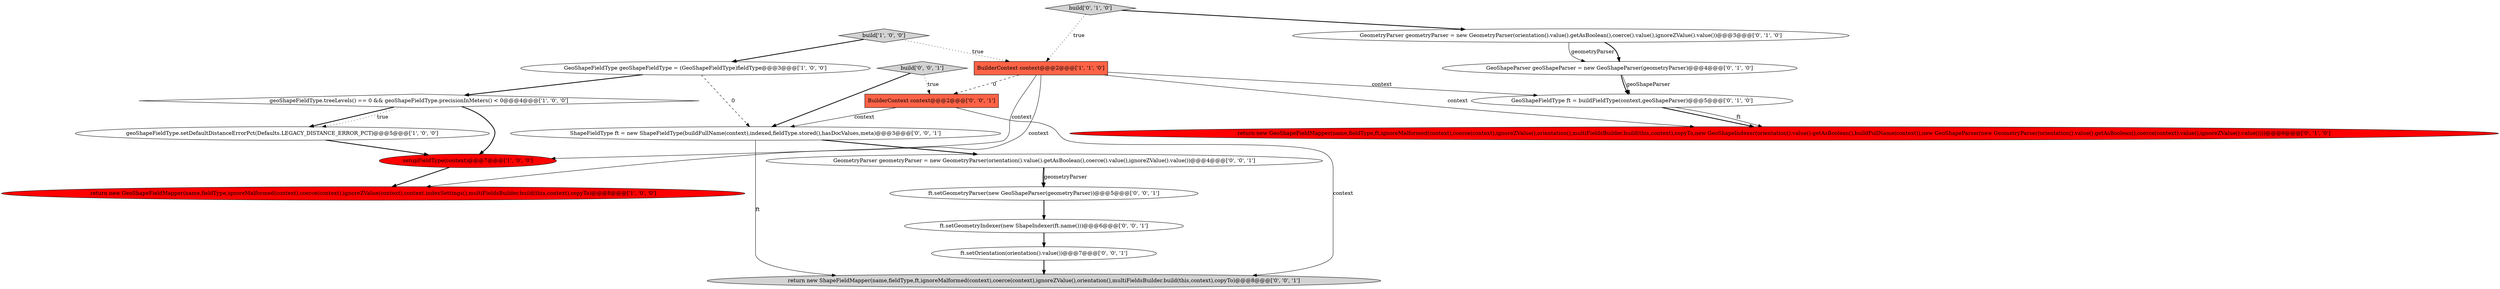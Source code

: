 digraph {
6 [style = filled, label = "return new GeoShapeFieldMapper(name,fieldType,ignoreMalformed(context),coerce(context),ignoreZValue(context),context.indexSettings(),multiFieldsBuilder.build(this,context),copyTo)@@@8@@@['1', '0', '0']", fillcolor = red, shape = ellipse image = "AAA1AAABBB1BBB"];
16 [style = filled, label = "build['0', '0', '1']", fillcolor = lightgray, shape = diamond image = "AAA0AAABBB3BBB"];
5 [style = filled, label = "build['1', '0', '0']", fillcolor = lightgray, shape = diamond image = "AAA0AAABBB1BBB"];
18 [style = filled, label = "GeometryParser geometryParser = new GeometryParser(orientation().value().getAsBoolean(),coerce().value(),ignoreZValue().value())@@@4@@@['0', '0', '1']", fillcolor = white, shape = ellipse image = "AAA0AAABBB3BBB"];
1 [style = filled, label = "geoShapeFieldType.treeLevels() == 0 && geoShapeFieldType.precisionInMeters() < 0@@@4@@@['1', '0', '0']", fillcolor = white, shape = diamond image = "AAA0AAABBB1BBB"];
12 [style = filled, label = "ft.setGeometryParser(new GeoShapeParser(geometryParser))@@@5@@@['0', '0', '1']", fillcolor = white, shape = ellipse image = "AAA0AAABBB3BBB"];
13 [style = filled, label = "ft.setGeometryIndexer(new ShapeIndexer(ft.name()))@@@6@@@['0', '0', '1']", fillcolor = white, shape = ellipse image = "AAA0AAABBB3BBB"];
7 [style = filled, label = "build['0', '1', '0']", fillcolor = lightgray, shape = diamond image = "AAA0AAABBB2BBB"];
14 [style = filled, label = "ShapeFieldType ft = new ShapeFieldType(buildFullName(context),indexed,fieldType.stored(),hasDocValues,meta)@@@3@@@['0', '0', '1']", fillcolor = white, shape = ellipse image = "AAA0AAABBB3BBB"];
2 [style = filled, label = "BuilderContext context@@@2@@@['1', '1', '0']", fillcolor = tomato, shape = box image = "AAA0AAABBB1BBB"];
9 [style = filled, label = "GeoShapeParser geoShapeParser = new GeoShapeParser(geometryParser)@@@4@@@['0', '1', '0']", fillcolor = white, shape = ellipse image = "AAA0AAABBB2BBB"];
4 [style = filled, label = "setupFieldType(context)@@@7@@@['1', '0', '0']", fillcolor = red, shape = ellipse image = "AAA1AAABBB1BBB"];
15 [style = filled, label = "return new ShapeFieldMapper(name,fieldType,ft,ignoreMalformed(context),coerce(context),ignoreZValue(),orientation(),multiFieldsBuilder.build(this,context),copyTo)@@@8@@@['0', '0', '1']", fillcolor = lightgray, shape = ellipse image = "AAA0AAABBB3BBB"];
8 [style = filled, label = "GeometryParser geometryParser = new GeometryParser(orientation().value().getAsBoolean(),coerce().value(),ignoreZValue().value())@@@3@@@['0', '1', '0']", fillcolor = white, shape = ellipse image = "AAA0AAABBB2BBB"];
10 [style = filled, label = "return new GeoShapeFieldMapper(name,fieldType,ft,ignoreMalformed(context),coerce(context),ignoreZValue(),orientation(),multiFieldsBuilder.build(this,context),copyTo,new GeoShapeIndexer(orientation().value().getAsBoolean(),buildFullName(context)),new GeoShapeParser(new GeometryParser(orientation().value().getAsBoolean(),coerce(context).value(),ignoreZValue().value())))@@@6@@@['0', '1', '0']", fillcolor = red, shape = ellipse image = "AAA1AAABBB2BBB"];
17 [style = filled, label = "BuilderContext context@@@2@@@['0', '0', '1']", fillcolor = tomato, shape = box image = "AAA0AAABBB3BBB"];
19 [style = filled, label = "ft.setOrientation(orientation().value())@@@7@@@['0', '0', '1']", fillcolor = white, shape = ellipse image = "AAA0AAABBB3BBB"];
11 [style = filled, label = "GeoShapeFieldType ft = buildFieldType(context,geoShapeParser)@@@5@@@['0', '1', '0']", fillcolor = white, shape = ellipse image = "AAA0AAABBB2BBB"];
0 [style = filled, label = "GeoShapeFieldType geoShapeFieldType = (GeoShapeFieldType)fieldType@@@3@@@['1', '0', '0']", fillcolor = white, shape = ellipse image = "AAA0AAABBB1BBB"];
3 [style = filled, label = "geoShapeFieldType.setDefaultDistanceErrorPct(Defaults.LEGACY_DISTANCE_ERROR_PCT)@@@5@@@['1', '0', '0']", fillcolor = white, shape = ellipse image = "AAA0AAABBB1BBB"];
7->2 [style = dotted, label="true"];
1->4 [style = bold, label=""];
8->9 [style = solid, label="geometryParser"];
9->11 [style = bold, label=""];
4->6 [style = bold, label=""];
16->17 [style = dotted, label="true"];
1->3 [style = bold, label=""];
18->12 [style = bold, label=""];
17->15 [style = solid, label="context"];
9->11 [style = solid, label="geoShapeParser"];
2->11 [style = solid, label="context"];
7->8 [style = bold, label=""];
2->17 [style = dashed, label="0"];
3->4 [style = bold, label=""];
1->3 [style = dotted, label="true"];
0->14 [style = dashed, label="0"];
2->6 [style = solid, label="context"];
12->13 [style = bold, label=""];
13->19 [style = bold, label=""];
5->0 [style = bold, label=""];
2->4 [style = solid, label="context"];
17->14 [style = solid, label="context"];
14->15 [style = solid, label="ft"];
11->10 [style = bold, label=""];
0->1 [style = bold, label=""];
8->9 [style = bold, label=""];
16->14 [style = bold, label=""];
14->18 [style = bold, label=""];
19->15 [style = bold, label=""];
18->12 [style = solid, label="geometryParser"];
2->10 [style = solid, label="context"];
11->10 [style = solid, label="ft"];
5->2 [style = dotted, label="true"];
}
